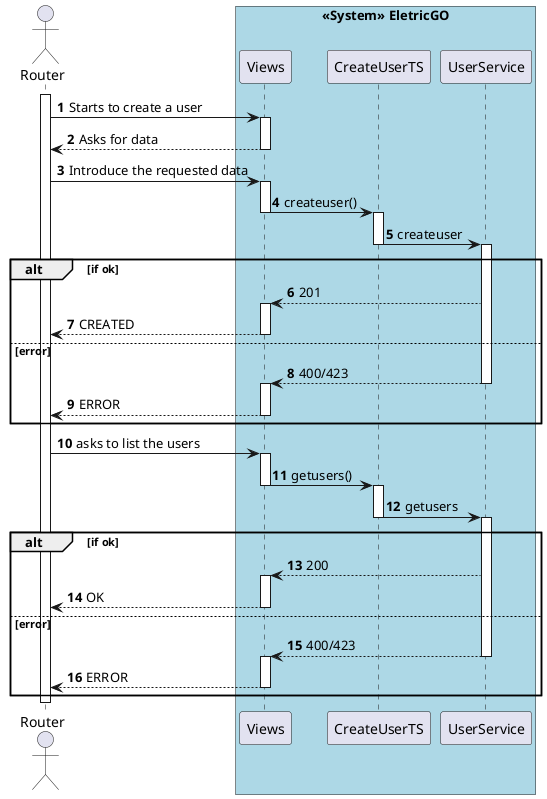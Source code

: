 @startuml Sequence Diagram
autonumber

actor Router as LM

activate LM
box "<<System>> EletricGO" #LightBlue
'participant "<<System>> EletricGO" as E
participant "Views" as Views
participant "CreateUserTS" as ctr
participant "UserService" as serv
end box


    LM -> Views: Starts to create a user
    activate Views
    Views --> LM: Asks for data
    deactivate Views
    LM-> Views: Introduce the requested data
    activate Views
    Views -> ctr: createuser()
    
    deactivate Views
    activate ctr
    ctr -> serv: createuser
     deactivate ctr

    activate serv
   
   

    alt if ok
  

    serv --> Views: 201
     
    activate Views
    LM <-- Views: CREATED
    deactivate Views
   
    else error
    Views <-- serv: 400/423
    deactivate ctr
    activate Views

    deactivate serv
    LM <-- Views: ERROR
    deactivate Views

end alt


            LM -> Views: asks to list the users
            activate Views
            Views -> ctr: getusers()
            deactivate Views
            activate ctr

    ctr -> serv: getusers
    deactivate ctr
    activate serv
   
 

    alt if ok
    

    serv --> Views: 200
     
    activate Views
    LM <-- Views: OK
    deactivate Views
   
    else error
    Views <-- serv: 400/423
    deactivate ctr
    activate Views

    deactivate serv
    LM <-- Views: ERROR
    deactivate Views

                end alt
               


                deactivate LM

                @enduml